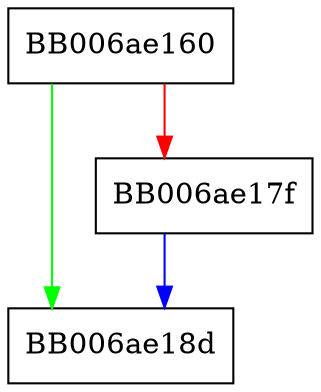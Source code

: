 digraph msblob2dsa_newctx {
  node [shape="box"];
  graph [splines=ortho];
  BB006ae160 -> BB006ae18d [color="green"];
  BB006ae160 -> BB006ae17f [color="red"];
  BB006ae17f -> BB006ae18d [color="blue"];
}